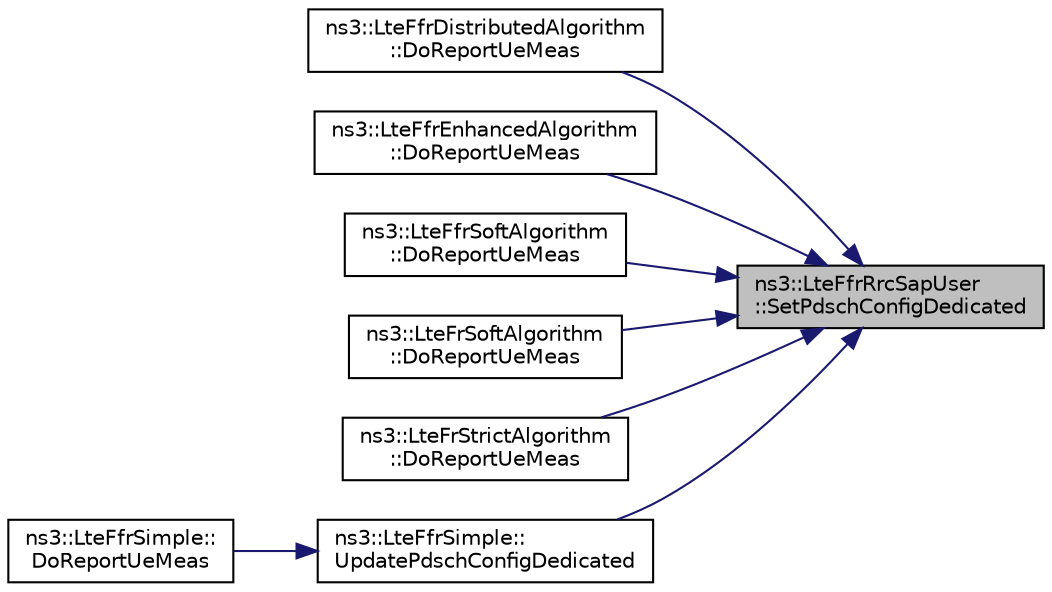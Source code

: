 digraph "ns3::LteFfrRrcSapUser::SetPdschConfigDedicated"
{
 // LATEX_PDF_SIZE
  edge [fontname="Helvetica",fontsize="10",labelfontname="Helvetica",labelfontsize="10"];
  node [fontname="Helvetica",fontsize="10",shape=record];
  rankdir="RL";
  Node1 [label="ns3::LteFfrRrcSapUser\l::SetPdschConfigDedicated",height=0.2,width=0.4,color="black", fillcolor="grey75", style="filled", fontcolor="black",tooltip="Instruct the eNodeB RRC entity to perform RrcConnectionReconfiguration to inform UE about new PdschCo..."];
  Node1 -> Node2 [dir="back",color="midnightblue",fontsize="10",style="solid",fontname="Helvetica"];
  Node2 [label="ns3::LteFfrDistributedAlgorithm\l::DoReportUeMeas",height=0.2,width=0.4,color="black", fillcolor="white", style="filled",URL="$classns3_1_1_lte_ffr_distributed_algorithm.html#ab56de39fead05b50d0528f2b5404a692",tooltip="Implementation of LteFfrRrcSapProvider::ReportUeMeas."];
  Node1 -> Node3 [dir="back",color="midnightblue",fontsize="10",style="solid",fontname="Helvetica"];
  Node3 [label="ns3::LteFfrEnhancedAlgorithm\l::DoReportUeMeas",height=0.2,width=0.4,color="black", fillcolor="white", style="filled",URL="$classns3_1_1_lte_ffr_enhanced_algorithm.html#aa6e396be06520a9b56418c3ad850fd42",tooltip="Implementation of LteFfrRrcSapProvider::ReportUeMeas."];
  Node1 -> Node4 [dir="back",color="midnightblue",fontsize="10",style="solid",fontname="Helvetica"];
  Node4 [label="ns3::LteFfrSoftAlgorithm\l::DoReportUeMeas",height=0.2,width=0.4,color="black", fillcolor="white", style="filled",URL="$classns3_1_1_lte_ffr_soft_algorithm.html#a81d3715fb7a7a8fe3ba4dc9770d17a70",tooltip="Implementation of LteFfrRrcSapProvider::ReportUeMeas."];
  Node1 -> Node5 [dir="back",color="midnightblue",fontsize="10",style="solid",fontname="Helvetica"];
  Node5 [label="ns3::LteFrSoftAlgorithm\l::DoReportUeMeas",height=0.2,width=0.4,color="black", fillcolor="white", style="filled",URL="$classns3_1_1_lte_fr_soft_algorithm.html#ae5a72e11871c5b148a3ba2053642c059",tooltip="Implementation of LteFfrRrcSapProvider::ReportUeMeas."];
  Node1 -> Node6 [dir="back",color="midnightblue",fontsize="10",style="solid",fontname="Helvetica"];
  Node6 [label="ns3::LteFrStrictAlgorithm\l::DoReportUeMeas",height=0.2,width=0.4,color="black", fillcolor="white", style="filled",URL="$classns3_1_1_lte_fr_strict_algorithm.html#aff1c8467dcf54fd375a7c501ee4a55ca",tooltip="Implementation of LteFfrRrcSapProvider::ReportUeMeas."];
  Node1 -> Node7 [dir="back",color="midnightblue",fontsize="10",style="solid",fontname="Helvetica"];
  Node7 [label="ns3::LteFfrSimple::\lUpdatePdschConfigDedicated",height=0.2,width=0.4,color="black", fillcolor="white", style="filled",URL="$classns3_1_1_lte_ffr_simple.html#afb8f24c4148fd2b27dea426e286a92f8",tooltip="Update PDSCH config dedicated function."];
  Node7 -> Node8 [dir="back",color="midnightblue",fontsize="10",style="solid",fontname="Helvetica"];
  Node8 [label="ns3::LteFfrSimple::\lDoReportUeMeas",height=0.2,width=0.4,color="black", fillcolor="white", style="filled",URL="$classns3_1_1_lte_ffr_simple.html#a91ba3cb67b4c02bfba9fc284e2cc0bd4",tooltip="Implementation of LteFfrRrcSapProvider::ReportUeMeas."];
}
